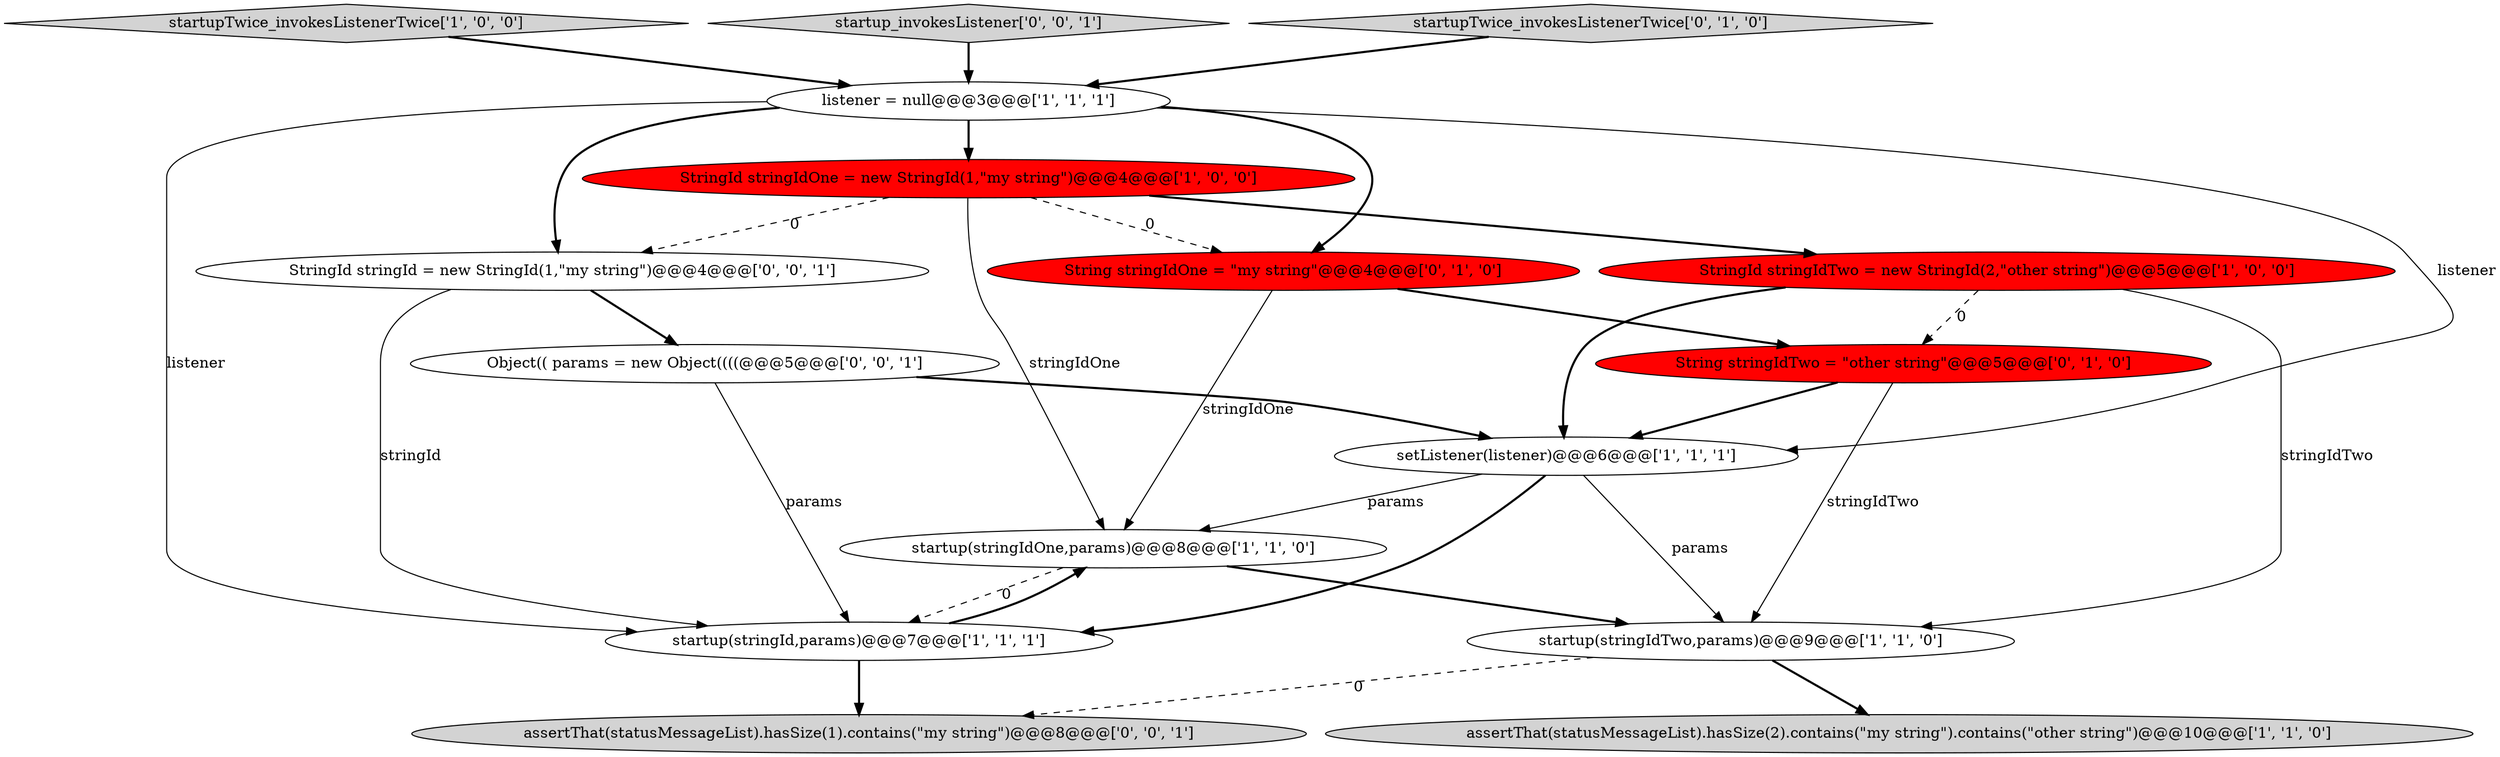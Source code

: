 digraph {
2 [style = filled, label = "startup(stringIdOne,params)@@@8@@@['1', '1', '0']", fillcolor = white, shape = ellipse image = "AAA0AAABBB1BBB"];
15 [style = filled, label = "assertThat(statusMessageList).hasSize(1).contains(\"my string\")@@@8@@@['0', '0', '1']", fillcolor = lightgray, shape = ellipse image = "AAA0AAABBB3BBB"];
10 [style = filled, label = "String stringIdTwo = \"other string\"@@@5@@@['0', '1', '0']", fillcolor = red, shape = ellipse image = "AAA1AAABBB2BBB"];
3 [style = filled, label = "startup(stringIdTwo,params)@@@9@@@['1', '1', '0']", fillcolor = white, shape = ellipse image = "AAA0AAABBB1BBB"];
4 [style = filled, label = "startupTwice_invokesListenerTwice['1', '0', '0']", fillcolor = lightgray, shape = diamond image = "AAA0AAABBB1BBB"];
5 [style = filled, label = "startup(stringId,params)@@@7@@@['1', '1', '1']", fillcolor = white, shape = ellipse image = "AAA0AAABBB1BBB"];
12 [style = filled, label = "startup_invokesListener['0', '0', '1']", fillcolor = lightgray, shape = diamond image = "AAA0AAABBB3BBB"];
14 [style = filled, label = "Object(( params = new Object((((@@@5@@@['0', '0', '1']", fillcolor = white, shape = ellipse image = "AAA0AAABBB3BBB"];
13 [style = filled, label = "StringId stringId = new StringId(1,\"my string\")@@@4@@@['0', '0', '1']", fillcolor = white, shape = ellipse image = "AAA0AAABBB3BBB"];
11 [style = filled, label = "String stringIdOne = \"my string\"@@@4@@@['0', '1', '0']", fillcolor = red, shape = ellipse image = "AAA1AAABBB2BBB"];
1 [style = filled, label = "StringId stringIdOne = new StringId(1,\"my string\")@@@4@@@['1', '0', '0']", fillcolor = red, shape = ellipse image = "AAA1AAABBB1BBB"];
9 [style = filled, label = "startupTwice_invokesListenerTwice['0', '1', '0']", fillcolor = lightgray, shape = diamond image = "AAA0AAABBB2BBB"];
0 [style = filled, label = "setListener(listener)@@@6@@@['1', '1', '1']", fillcolor = white, shape = ellipse image = "AAA0AAABBB1BBB"];
7 [style = filled, label = "assertThat(statusMessageList).hasSize(2).contains(\"my string\").contains(\"other string\")@@@10@@@['1', '1', '0']", fillcolor = lightgray, shape = ellipse image = "AAA0AAABBB1BBB"];
8 [style = filled, label = "listener = null@@@3@@@['1', '1', '1']", fillcolor = white, shape = ellipse image = "AAA0AAABBB1BBB"];
6 [style = filled, label = "StringId stringIdTwo = new StringId(2,\"other string\")@@@5@@@['1', '0', '0']", fillcolor = red, shape = ellipse image = "AAA1AAABBB1BBB"];
0->2 [style = solid, label="params"];
0->3 [style = solid, label="params"];
11->2 [style = solid, label="stringIdOne"];
14->5 [style = solid, label="params"];
2->3 [style = bold, label=""];
5->15 [style = bold, label=""];
6->0 [style = bold, label=""];
1->2 [style = solid, label="stringIdOne"];
9->8 [style = bold, label=""];
6->3 [style = solid, label="stringIdTwo"];
6->10 [style = dashed, label="0"];
1->13 [style = dashed, label="0"];
8->1 [style = bold, label=""];
2->5 [style = dashed, label="0"];
5->2 [style = bold, label=""];
1->6 [style = bold, label=""];
14->0 [style = bold, label=""];
3->7 [style = bold, label=""];
11->10 [style = bold, label=""];
12->8 [style = bold, label=""];
1->11 [style = dashed, label="0"];
10->0 [style = bold, label=""];
8->0 [style = solid, label="listener"];
3->15 [style = dashed, label="0"];
4->8 [style = bold, label=""];
10->3 [style = solid, label="stringIdTwo"];
13->5 [style = solid, label="stringId"];
8->5 [style = solid, label="listener"];
8->11 [style = bold, label=""];
13->14 [style = bold, label=""];
8->13 [style = bold, label=""];
0->5 [style = bold, label=""];
}
